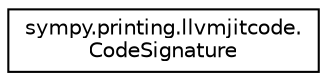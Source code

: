 digraph "Graphical Class Hierarchy"
{
 // LATEX_PDF_SIZE
  edge [fontname="Helvetica",fontsize="10",labelfontname="Helvetica",labelfontsize="10"];
  node [fontname="Helvetica",fontsize="10",shape=record];
  rankdir="LR";
  Node0 [label="sympy.printing.llvmjitcode.\lCodeSignature",height=0.2,width=0.4,color="black", fillcolor="white", style="filled",URL="$classsympy_1_1printing_1_1llvmjitcode_1_1CodeSignature.html",tooltip=" "];
}
